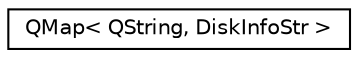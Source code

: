 digraph "类继承关系图"
{
  edge [fontname="Helvetica",fontsize="10",labelfontname="Helvetica",labelfontsize="10"];
  node [fontname="Helvetica",fontsize="10",shape=record];
  rankdir="LR";
  Node0 [label="QMap\< QString, DiskInfoStr \>",height=0.2,width=0.4,color="black", fillcolor="white", style="filled",URL="$class_q_map.html"];
}
